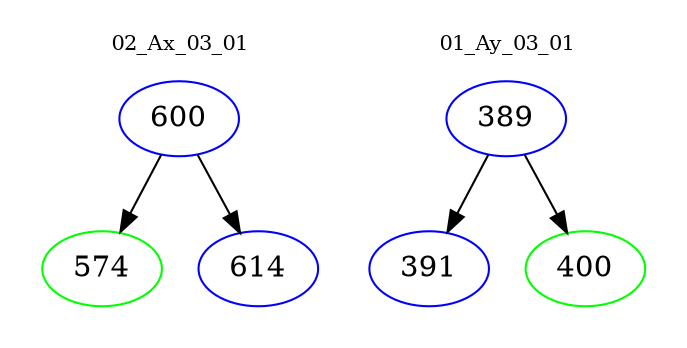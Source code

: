digraph{
subgraph cluster_0 {
color = white
label = "02_Ax_03_01";
fontsize=10;
T0_600 [label="600", color="blue"]
T0_600 -> T0_574 [color="black"]
T0_574 [label="574", color="green"]
T0_600 -> T0_614 [color="black"]
T0_614 [label="614", color="blue"]
}
subgraph cluster_1 {
color = white
label = "01_Ay_03_01";
fontsize=10;
T1_389 [label="389", color="blue"]
T1_389 -> T1_391 [color="black"]
T1_391 [label="391", color="blue"]
T1_389 -> T1_400 [color="black"]
T1_400 [label="400", color="green"]
}
}
